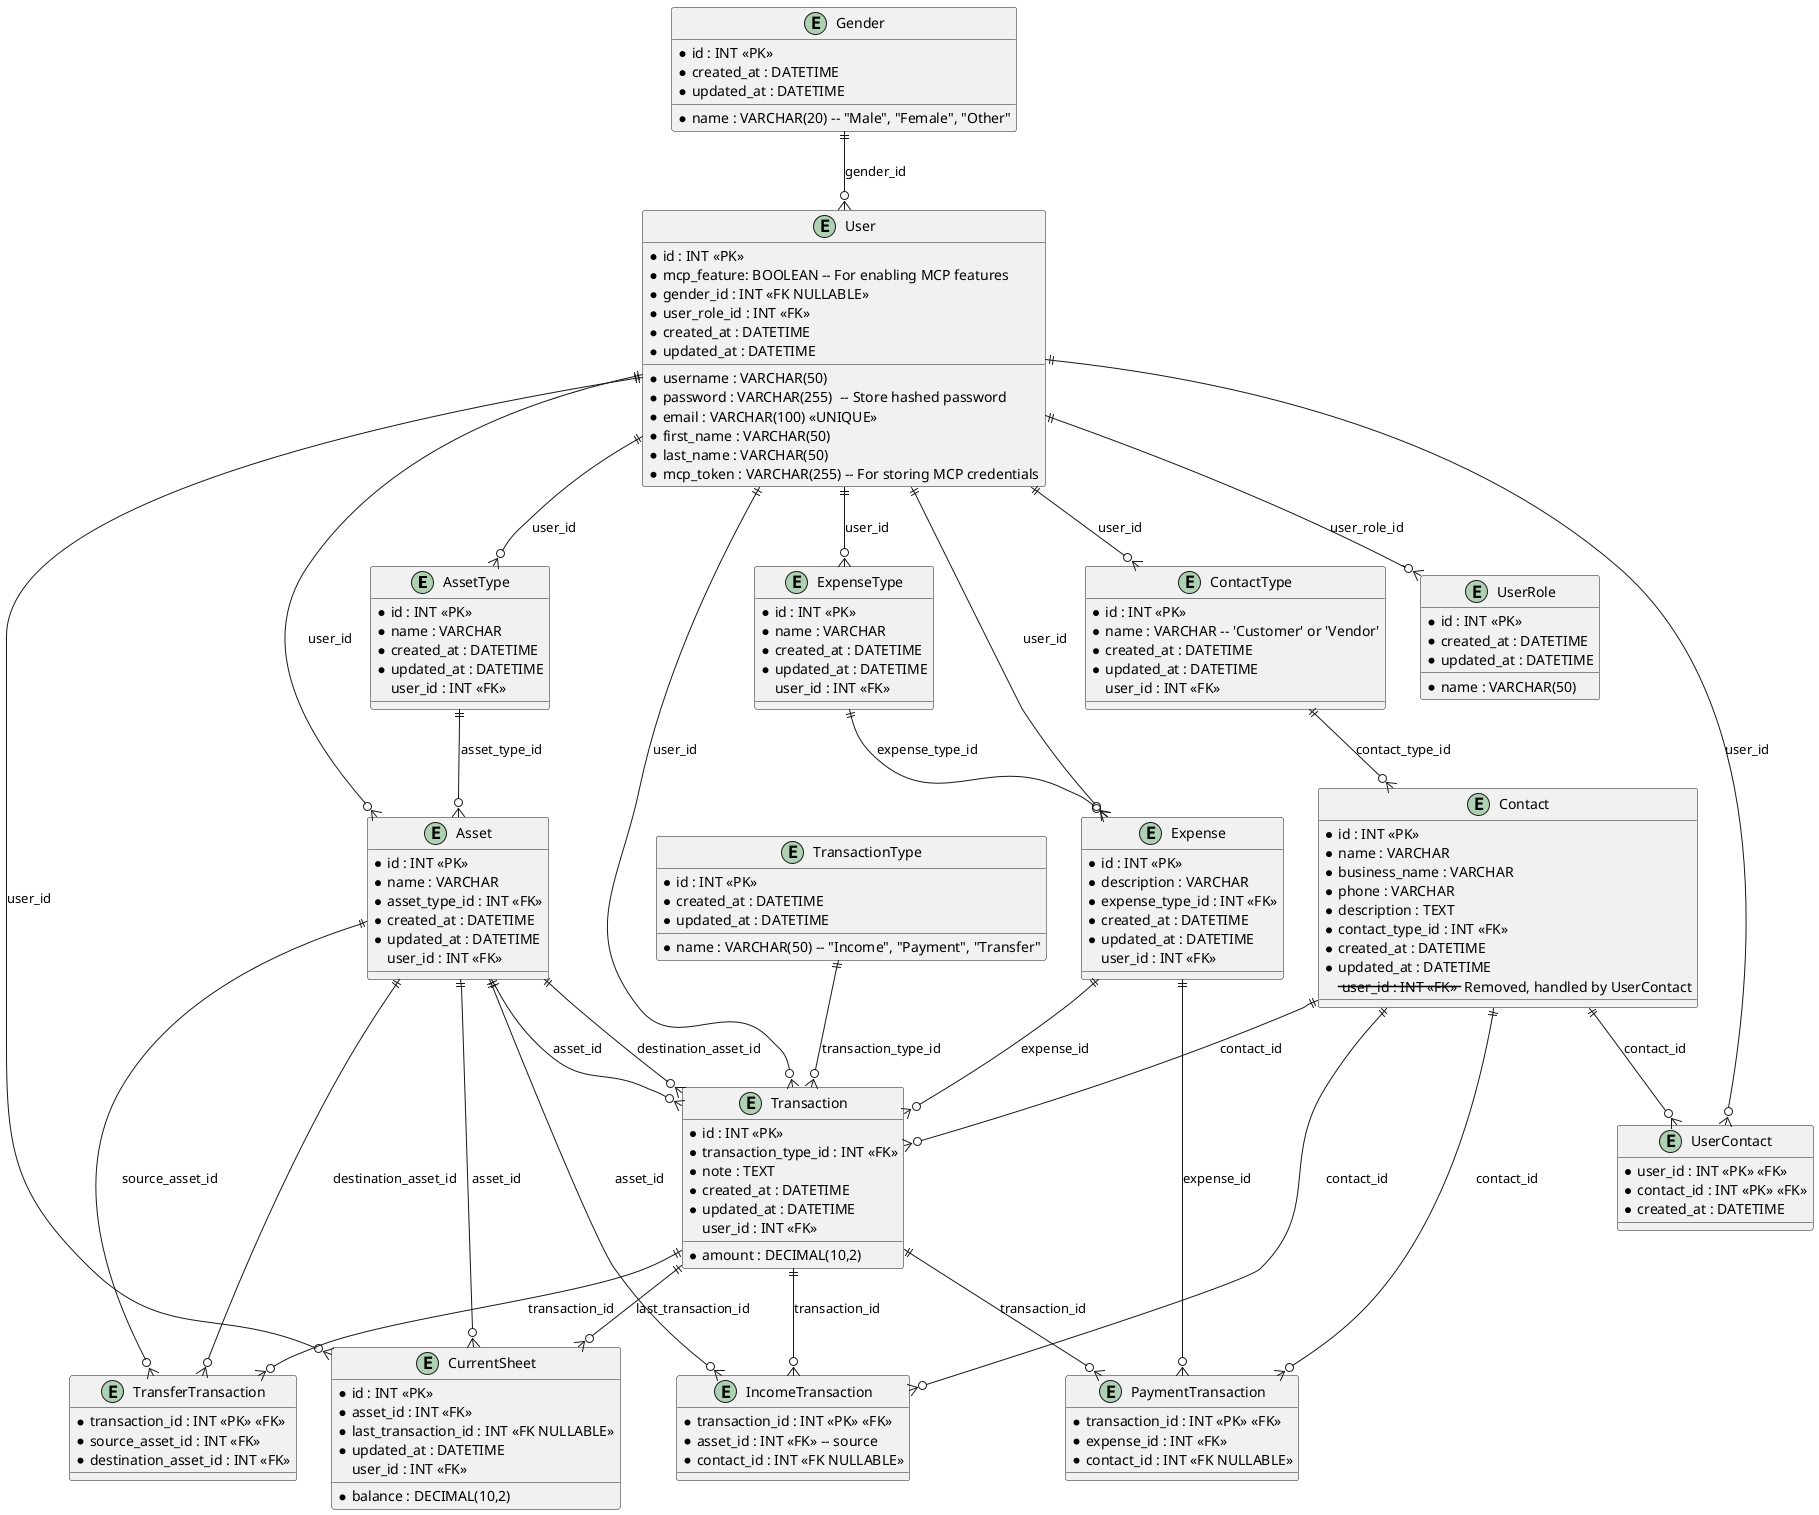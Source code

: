 @startuml "light-house"

' Done
entity AssetType {
  *id : INT <<PK>>
  *name : VARCHAR
  *created_at : DATETIME
  *updated_at : DATETIME
  user_id : INT <<FK>>
}

' Done
entity Asset {
  *id : INT <<PK>>
  *name : VARCHAR
  *asset_type_id : INT <<FK>>
  *created_at : DATETIME
  *updated_at : DATETIME
  user_id : INT <<FK>>
}

' Done
entity ExpenseType {
  *id : INT <<PK>>
  *name : VARCHAR
  *created_at : DATETIME
  *updated_at : DATETIME
  user_id : INT <<FK>>
}

' Done
entity Expense {
  *id : INT <<PK>>
  *description : VARCHAR
  *expense_type_id : INT <<FK>>
  *created_at : DATETIME
  *updated_at : DATETIME
  user_id : INT <<FK>>
}

' Done
entity ContactType {
  *id : INT <<PK>>
  *name : VARCHAR -- 'Customer' or 'Vendor'
  *created_at : DATETIME
  *updated_at : DATETIME
  user_id : INT <<FK>>
}

' Done
entity Contact {
  *id : INT <<PK>>
  *name : VARCHAR
  *business_name : VARCHAR
  *phone : VARCHAR
  *description : TEXT
  *contact_type_id : INT <<FK>>
  *created_at : DATETIME
  *updated_at : DATETIME
  -- user_id : INT <<FK>> -- Removed, handled by UserContact
}

entity TransactionType {
  *id : INT <<PK>>
  *name : VARCHAR(50) -- "Income", "Payment", "Transfer"
  *created_at : DATETIME
  *updated_at : DATETIME
}

' Done
' entity Transaction {
'   *id : INT <<PK>>
'   *transaction_type_id : INT <<FK>>
'   *amount : DECIMAL(10,2)
'   *asset_id : INT <<FK>> -- source
'   *destination_asset_id : INT <<FK NULLABLE>> -- destination for transfers
'   *expense_id : INT <<FK NULLABLE>>
'   *contact_id : INT <<FK NULLABLE>>
'   *note : TEXT
'   *created_at : DATETIME
'   *updated_at : DATETIME
'   user_id : INT <<FK>>
' }

entity Transaction {
  *id : INT <<PK>>
  *transaction_type_id : INT <<FK>>
  *amount : DECIMAL(10,2)
  *note : TEXT
  *created_at : DATETIME
  *updated_at : DATETIME
  user_id : INT <<FK>>
}


entity IncomeTransaction {
  *transaction_id : INT <<PK>> <<FK>>
  *asset_id : INT <<FK>> -- source
  *contact_id : INT <<FK NULLABLE>>
}


entity PaymentTransaction {
  *transaction_id : INT <<PK>> <<FK>>
  *expense_id : INT <<FK>>
  *contact_id : INT <<FK NULLABLE>>
}


entity TransferTransaction {
  *transaction_id : INT <<PK>> <<FK>>
  *source_asset_id : INT <<FK>>
  *destination_asset_id : INT <<FK>>
}

' Done
entity CurrentSheet {
  *id : INT <<PK>>
  *asset_id : INT <<FK>>
  *balance : DECIMAL(10,2)
  *last_transaction_id : INT <<FK NULLABLE>>
  *updated_at : DATETIME
  user_id : INT <<FK>>
}

' Done
entity Gender {
  *id : INT <<PK>>
  *name : VARCHAR(20) -- "Male", "Female", "Other"
  *created_at : DATETIME
  *updated_at : DATETIME
}

 ' Done
entity User {
  *id : INT <<PK>>
  *username : VARCHAR(50)
  *password : VARCHAR(255)  -- Store hashed password
  *email : VARCHAR(100) <<UNIQUE>>
  *first_name : VARCHAR(50)
  *last_name : VARCHAR(50)
  *mcp_feature: BOOLEAN -- For enabling MCP features
  *mcp_token : VARCHAR(255) -- For storing MCP credentials
  *gender_id : INT <<FK NULLABLE>>
  *user_role_id : INT <<FK>>
  *created_at : DATETIME
  *updated_at : DATETIME
}

' Done
entity UserRole {
  *id : INT <<PK>>
  *name : VARCHAR(50)
  *created_at : DATETIME
  *updated_at : DATETIME
}

entity UserContact {
  *user_id : INT <<PK>> <<FK>>
  *contact_id : INT <<PK>> <<FK>>
  *created_at : DATETIME
}

' Relationships
AssetType ||--o{ Asset : asset_type_id
ExpenseType ||--o{ Expense : expense_type_id
ContactType ||--o{ Contact : contact_type_id

' Contact to Transaction (via GeneralTransaction)
Contact ||--o{ Transaction : contact_id

' Asset to Transaction (source and destination)
Asset ||--o{ Transaction : asset_id
Asset ||--o{ Transaction : destination_asset_id

' Expense to Transaction
Expense ||--o{ Transaction : expense_id

' Asset to CurrentSheet
Asset ||--o{ CurrentSheet : asset_id

' User to their specific data
User ||--o{ AssetType : user_id
User ||--o{ Asset : user_id
User ||--o{ ExpenseType : user_id
User ||--o{ Expense : user_id
User ||--o{ ContactType : user_id
User ||--o{ UserRole : user_role_id
' User ||--o{ Contact : user_id -- Replaced by UserContact
User ||--o{ Transaction : user_id
User ||--o{ CurrentSheet : user_id

' New Relationships
TransactionType ||--o{ Transaction : transaction_type_id
Gender ||--o{ User : gender_id
User ||--o{ UserContact : user_id
Contact ||--o{ UserContact : contact_id
Transaction ||--o{ CurrentSheet : last_transaction_id
Transaction ||--o{ IncomeTransaction : transaction_id
Transaction ||--o{ PaymentTransaction : transaction_id
Transaction ||--o{ TransferTransaction : transaction_id

Asset ||--o{ IncomeTransaction : asset_id
Contact ||--o{ IncomeTransaction : contact_id

Expense ||--o{ PaymentTransaction : expense_id
Contact ||--o{ PaymentTransaction : contact_id

Asset ||--o{ TransferTransaction : source_asset_id
Asset ||--o{ TransferTransaction : destination_asset_id


@enduml
